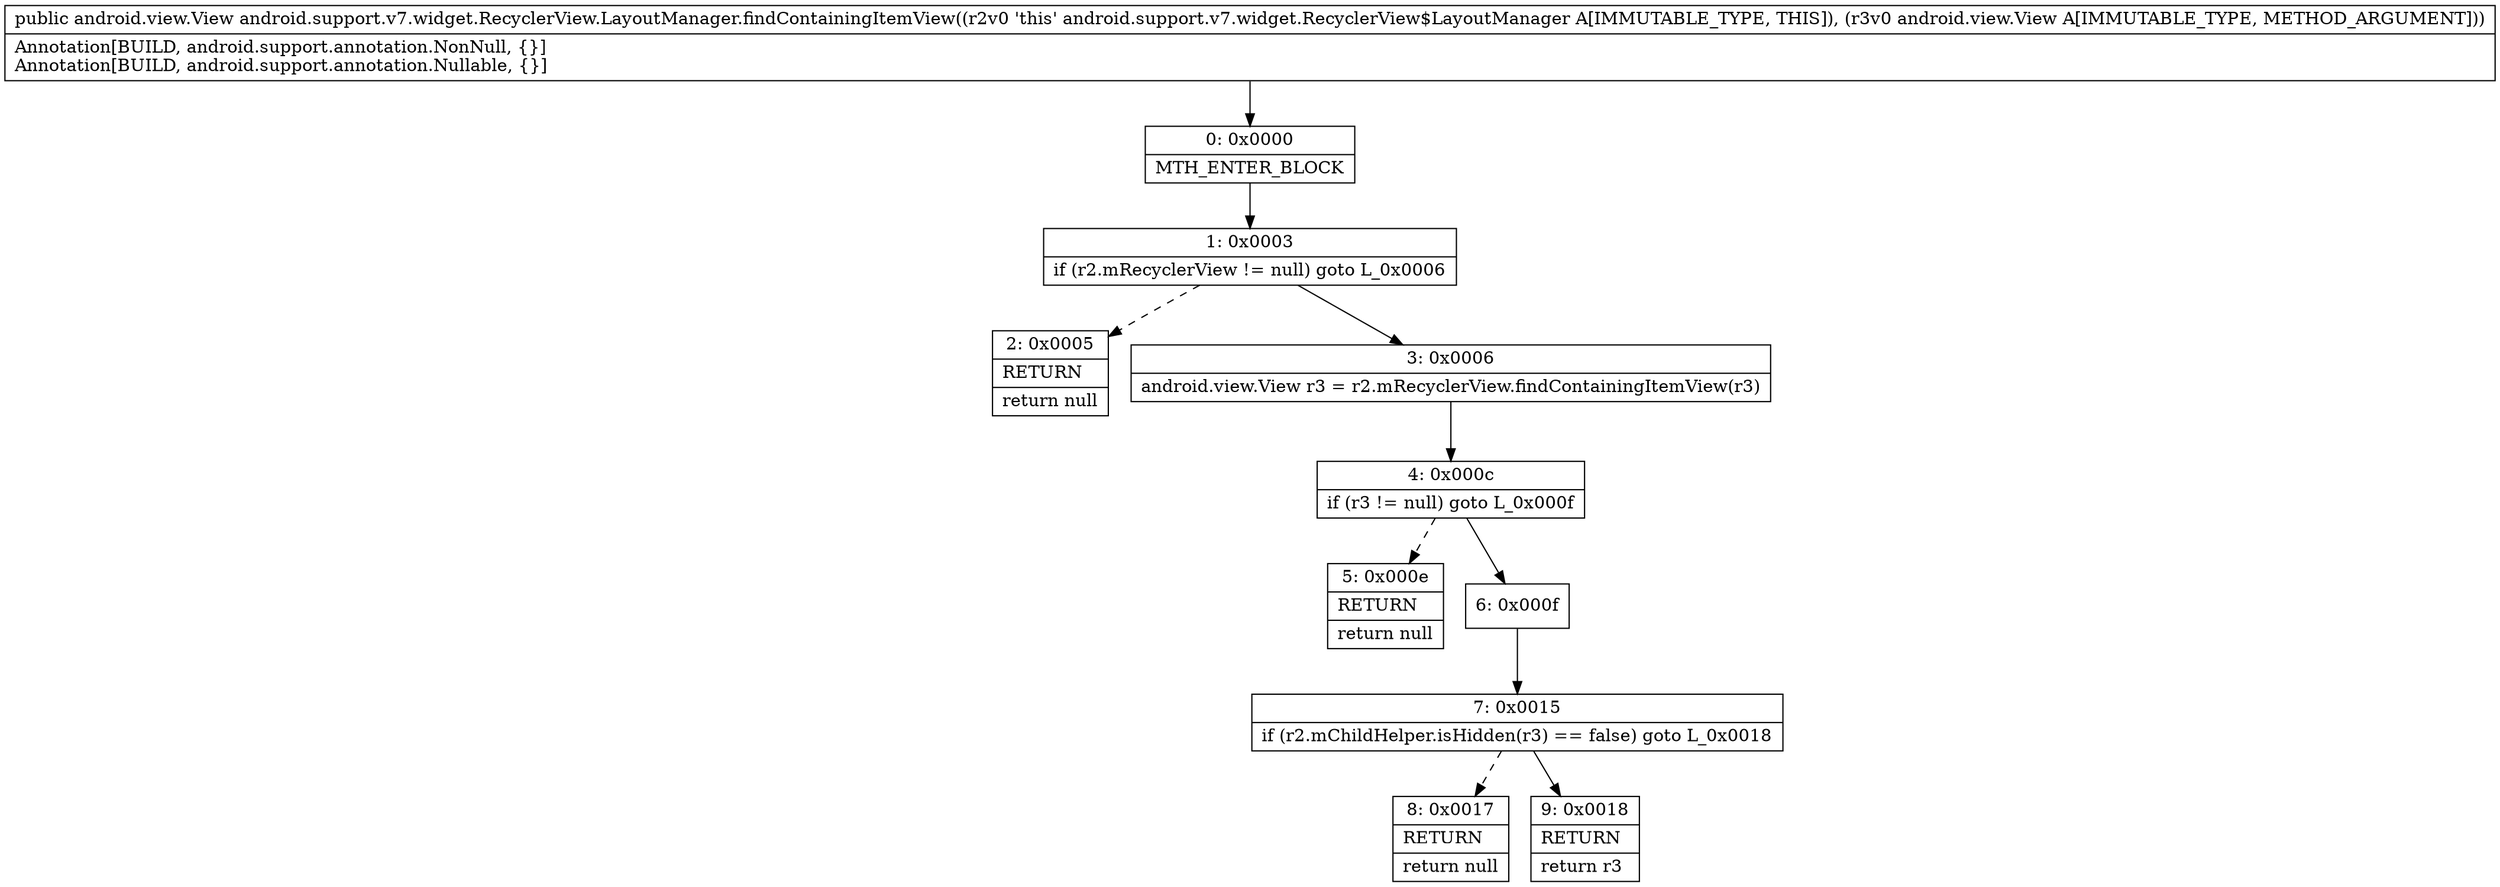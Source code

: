 digraph "CFG forandroid.support.v7.widget.RecyclerView.LayoutManager.findContainingItemView(Landroid\/view\/View;)Landroid\/view\/View;" {
Node_0 [shape=record,label="{0\:\ 0x0000|MTH_ENTER_BLOCK\l}"];
Node_1 [shape=record,label="{1\:\ 0x0003|if (r2.mRecyclerView != null) goto L_0x0006\l}"];
Node_2 [shape=record,label="{2\:\ 0x0005|RETURN\l|return null\l}"];
Node_3 [shape=record,label="{3\:\ 0x0006|android.view.View r3 = r2.mRecyclerView.findContainingItemView(r3)\l}"];
Node_4 [shape=record,label="{4\:\ 0x000c|if (r3 != null) goto L_0x000f\l}"];
Node_5 [shape=record,label="{5\:\ 0x000e|RETURN\l|return null\l}"];
Node_6 [shape=record,label="{6\:\ 0x000f}"];
Node_7 [shape=record,label="{7\:\ 0x0015|if (r2.mChildHelper.isHidden(r3) == false) goto L_0x0018\l}"];
Node_8 [shape=record,label="{8\:\ 0x0017|RETURN\l|return null\l}"];
Node_9 [shape=record,label="{9\:\ 0x0018|RETURN\l|return r3\l}"];
MethodNode[shape=record,label="{public android.view.View android.support.v7.widget.RecyclerView.LayoutManager.findContainingItemView((r2v0 'this' android.support.v7.widget.RecyclerView$LayoutManager A[IMMUTABLE_TYPE, THIS]), (r3v0 android.view.View A[IMMUTABLE_TYPE, METHOD_ARGUMENT]))  | Annotation[BUILD, android.support.annotation.NonNull, \{\}]\lAnnotation[BUILD, android.support.annotation.Nullable, \{\}]\l}"];
MethodNode -> Node_0;
Node_0 -> Node_1;
Node_1 -> Node_2[style=dashed];
Node_1 -> Node_3;
Node_3 -> Node_4;
Node_4 -> Node_5[style=dashed];
Node_4 -> Node_6;
Node_6 -> Node_7;
Node_7 -> Node_8[style=dashed];
Node_7 -> Node_9;
}

